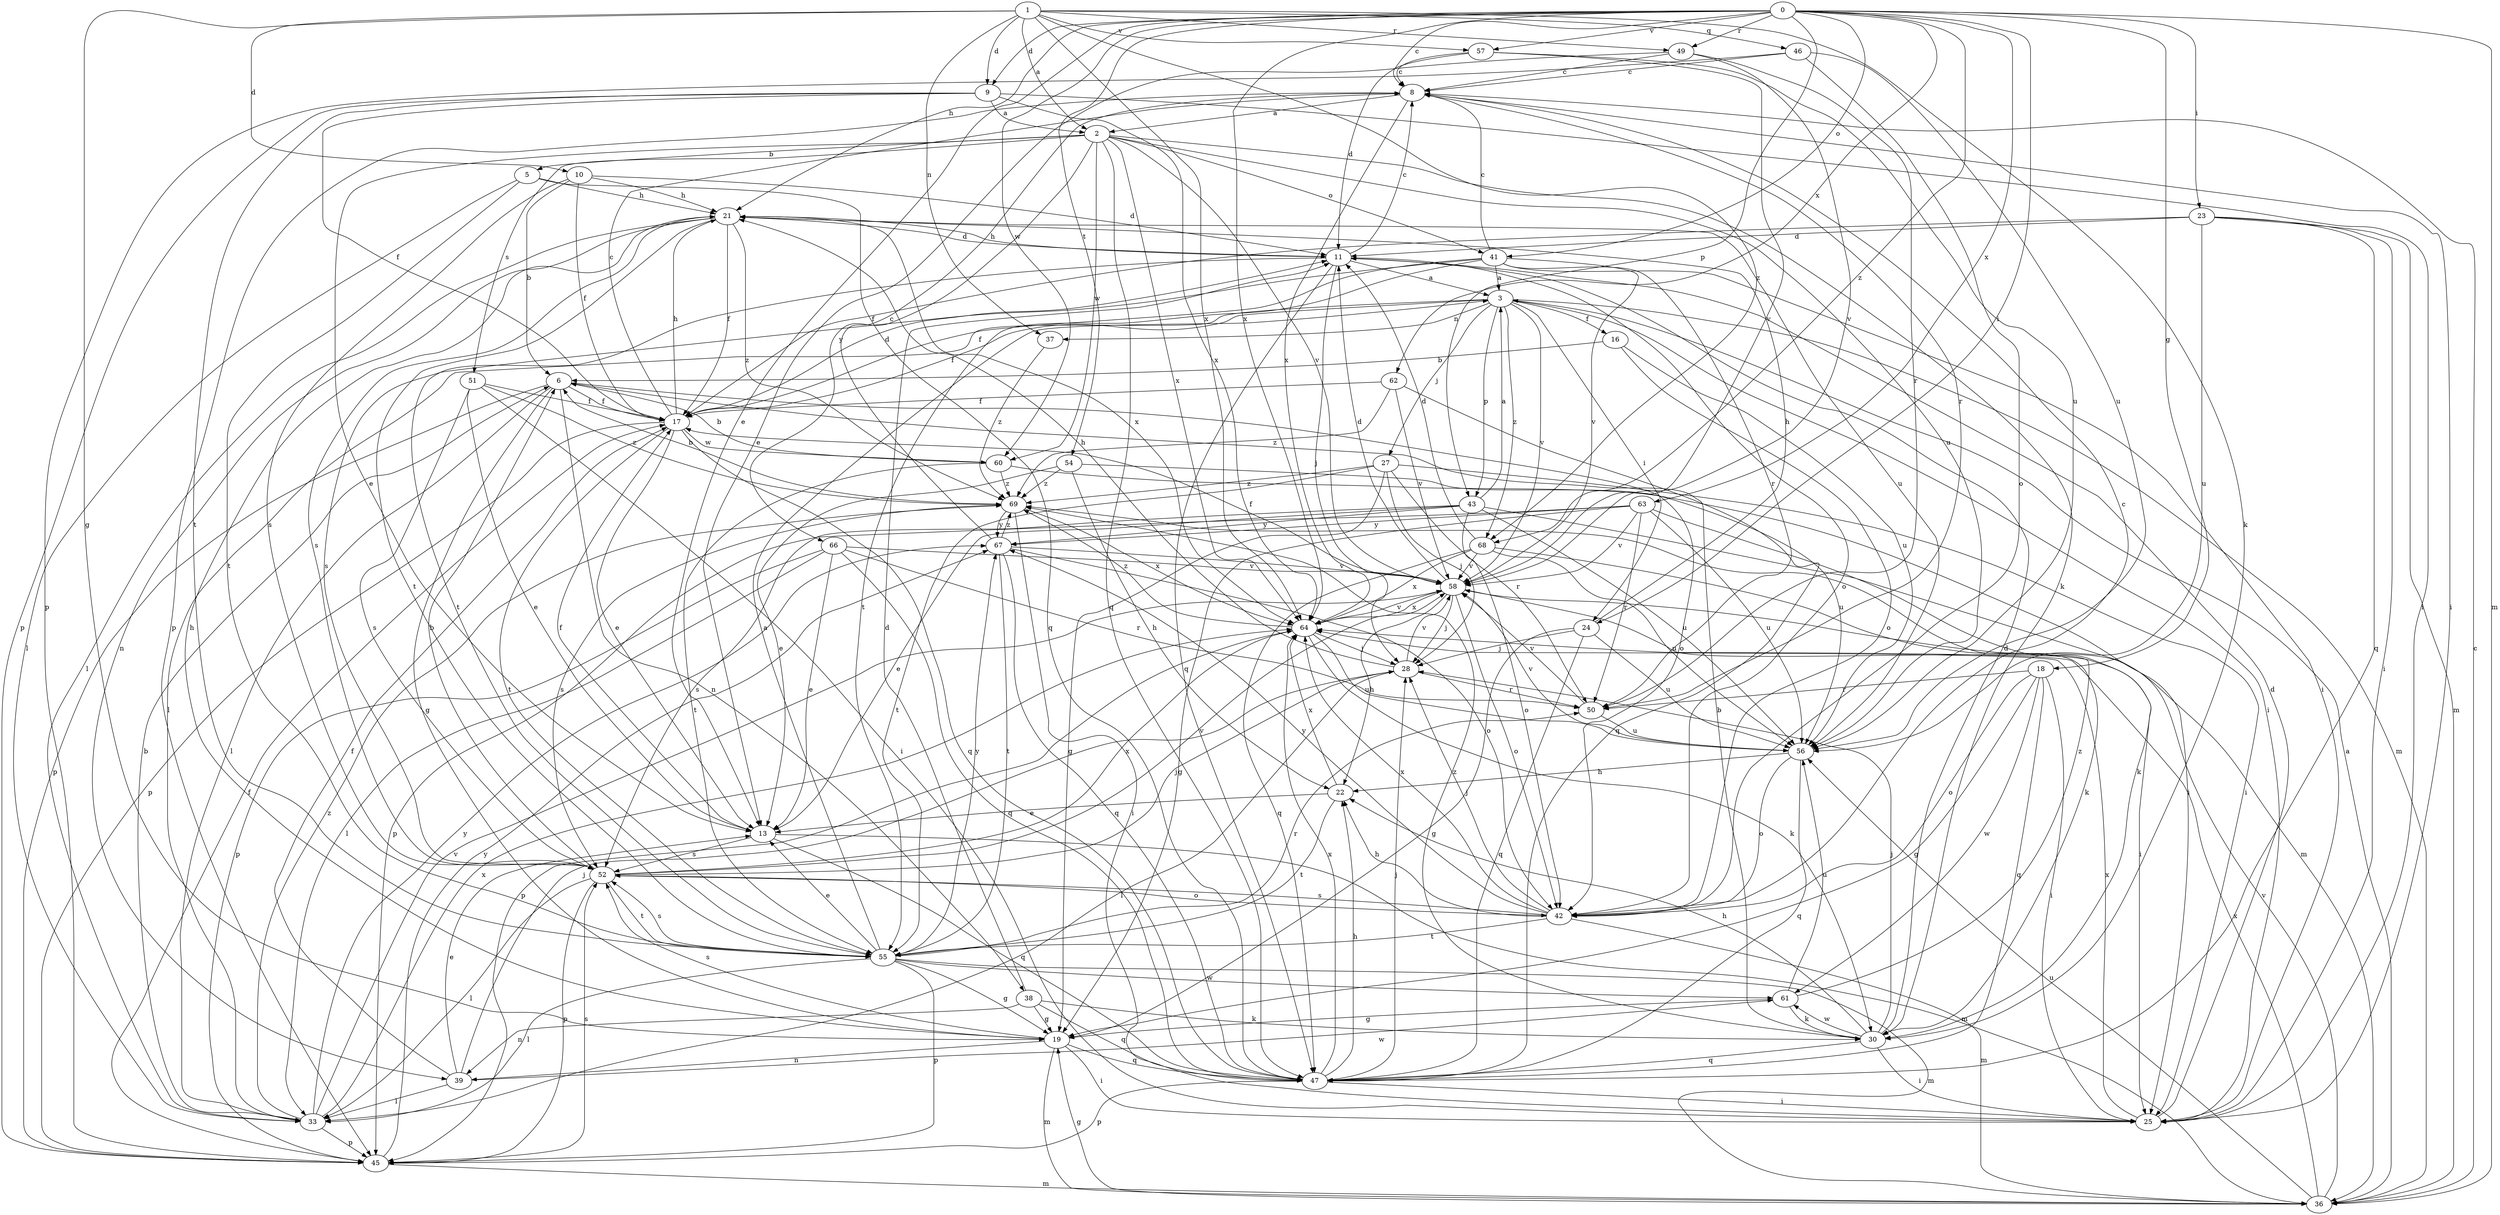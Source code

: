 strict digraph  {
0;
1;
2;
3;
5;
6;
8;
9;
10;
11;
13;
16;
17;
18;
19;
21;
22;
23;
24;
25;
27;
28;
30;
33;
36;
37;
38;
39;
41;
42;
43;
45;
46;
47;
49;
50;
51;
52;
54;
55;
56;
57;
58;
60;
61;
62;
63;
64;
66;
67;
68;
69;
0 -> 8  [label=c];
0 -> 9  [label=d];
0 -> 13  [label=e];
0 -> 18  [label=g];
0 -> 21  [label=h];
0 -> 23  [label=i];
0 -> 24  [label=i];
0 -> 36  [label=m];
0 -> 41  [label=o];
0 -> 43  [label=p];
0 -> 49  [label=r];
0 -> 54  [label=t];
0 -> 57  [label=v];
0 -> 60  [label=w];
0 -> 62  [label=x];
0 -> 63  [label=x];
0 -> 64  [label=x];
0 -> 68  [label=z];
1 -> 2  [label=a];
1 -> 9  [label=d];
1 -> 10  [label=d];
1 -> 19  [label=g];
1 -> 30  [label=k];
1 -> 37  [label=n];
1 -> 46  [label=q];
1 -> 49  [label=r];
1 -> 57  [label=v];
1 -> 64  [label=x];
1 -> 68  [label=z];
2 -> 5  [label=b];
2 -> 13  [label=e];
2 -> 30  [label=k];
2 -> 41  [label=o];
2 -> 47  [label=q];
2 -> 51  [label=s];
2 -> 56  [label=u];
2 -> 58  [label=v];
2 -> 60  [label=w];
2 -> 64  [label=x];
2 -> 66  [label=y];
3 -> 16  [label=f];
3 -> 17  [label=f];
3 -> 24  [label=i];
3 -> 25  [label=i];
3 -> 27  [label=j];
3 -> 33  [label=l];
3 -> 36  [label=m];
3 -> 37  [label=n];
3 -> 43  [label=p];
3 -> 58  [label=v];
3 -> 68  [label=z];
5 -> 21  [label=h];
5 -> 33  [label=l];
5 -> 47  [label=q];
5 -> 55  [label=t];
6 -> 17  [label=f];
6 -> 19  [label=g];
6 -> 33  [label=l];
6 -> 38  [label=n];
6 -> 42  [label=o];
6 -> 45  [label=p];
8 -> 2  [label=a];
8 -> 25  [label=i];
8 -> 45  [label=p];
8 -> 50  [label=r];
8 -> 64  [label=x];
9 -> 2  [label=a];
9 -> 17  [label=f];
9 -> 25  [label=i];
9 -> 45  [label=p];
9 -> 55  [label=t];
9 -> 64  [label=x];
10 -> 6  [label=b];
10 -> 11  [label=d];
10 -> 17  [label=f];
10 -> 21  [label=h];
10 -> 52  [label=s];
11 -> 3  [label=a];
11 -> 8  [label=c];
11 -> 21  [label=h];
11 -> 28  [label=j];
11 -> 42  [label=o];
11 -> 47  [label=q];
11 -> 55  [label=t];
13 -> 17  [label=f];
13 -> 36  [label=m];
13 -> 47  [label=q];
13 -> 52  [label=s];
16 -> 6  [label=b];
16 -> 42  [label=o];
16 -> 56  [label=u];
17 -> 8  [label=c];
17 -> 11  [label=d];
17 -> 13  [label=e];
17 -> 21  [label=h];
17 -> 45  [label=p];
17 -> 47  [label=q];
17 -> 55  [label=t];
17 -> 60  [label=w];
18 -> 19  [label=g];
18 -> 25  [label=i];
18 -> 42  [label=o];
18 -> 47  [label=q];
18 -> 50  [label=r];
18 -> 61  [label=w];
19 -> 21  [label=h];
19 -> 25  [label=i];
19 -> 36  [label=m];
19 -> 39  [label=n];
19 -> 47  [label=q];
19 -> 52  [label=s];
21 -> 11  [label=d];
21 -> 17  [label=f];
21 -> 33  [label=l];
21 -> 39  [label=n];
21 -> 52  [label=s];
21 -> 55  [label=t];
21 -> 56  [label=u];
21 -> 64  [label=x];
21 -> 69  [label=z];
22 -> 13  [label=e];
22 -> 55  [label=t];
22 -> 64  [label=x];
23 -> 11  [label=d];
23 -> 17  [label=f];
23 -> 25  [label=i];
23 -> 36  [label=m];
23 -> 47  [label=q];
23 -> 56  [label=u];
24 -> 19  [label=g];
24 -> 21  [label=h];
24 -> 28  [label=j];
24 -> 47  [label=q];
24 -> 56  [label=u];
25 -> 11  [label=d];
25 -> 64  [label=x];
27 -> 19  [label=g];
27 -> 25  [label=i];
27 -> 28  [label=j];
27 -> 50  [label=r];
27 -> 55  [label=t];
27 -> 69  [label=z];
28 -> 21  [label=h];
28 -> 33  [label=l];
28 -> 50  [label=r];
28 -> 58  [label=v];
30 -> 6  [label=b];
30 -> 11  [label=d];
30 -> 22  [label=h];
30 -> 25  [label=i];
30 -> 28  [label=j];
30 -> 47  [label=q];
30 -> 61  [label=w];
30 -> 69  [label=z];
33 -> 6  [label=b];
33 -> 45  [label=p];
33 -> 58  [label=v];
33 -> 64  [label=x];
33 -> 67  [label=y];
33 -> 69  [label=z];
36 -> 3  [label=a];
36 -> 8  [label=c];
36 -> 19  [label=g];
36 -> 56  [label=u];
36 -> 58  [label=v];
36 -> 64  [label=x];
37 -> 69  [label=z];
38 -> 11  [label=d];
38 -> 19  [label=g];
38 -> 30  [label=k];
38 -> 39  [label=n];
38 -> 47  [label=q];
39 -> 13  [label=e];
39 -> 17  [label=f];
39 -> 28  [label=j];
39 -> 33  [label=l];
39 -> 61  [label=w];
41 -> 3  [label=a];
41 -> 8  [label=c];
41 -> 17  [label=f];
41 -> 25  [label=i];
41 -> 50  [label=r];
41 -> 52  [label=s];
41 -> 55  [label=t];
41 -> 58  [label=v];
42 -> 8  [label=c];
42 -> 22  [label=h];
42 -> 28  [label=j];
42 -> 36  [label=m];
42 -> 52  [label=s];
42 -> 55  [label=t];
42 -> 64  [label=x];
42 -> 67  [label=y];
43 -> 3  [label=a];
43 -> 13  [label=e];
43 -> 36  [label=m];
43 -> 42  [label=o];
43 -> 52  [label=s];
43 -> 56  [label=u];
43 -> 67  [label=y];
45 -> 17  [label=f];
45 -> 36  [label=m];
45 -> 52  [label=s];
45 -> 67  [label=y];
46 -> 8  [label=c];
46 -> 42  [label=o];
46 -> 45  [label=p];
46 -> 56  [label=u];
47 -> 22  [label=h];
47 -> 25  [label=i];
47 -> 28  [label=j];
47 -> 45  [label=p];
47 -> 64  [label=x];
49 -> 8  [label=c];
49 -> 13  [label=e];
49 -> 50  [label=r];
49 -> 58  [label=v];
50 -> 56  [label=u];
50 -> 58  [label=v];
51 -> 13  [label=e];
51 -> 17  [label=f];
51 -> 25  [label=i];
51 -> 52  [label=s];
51 -> 69  [label=z];
52 -> 6  [label=b];
52 -> 28  [label=j];
52 -> 33  [label=l];
52 -> 42  [label=o];
52 -> 45  [label=p];
52 -> 55  [label=t];
52 -> 58  [label=v];
52 -> 64  [label=x];
54 -> 13  [label=e];
54 -> 22  [label=h];
54 -> 56  [label=u];
54 -> 69  [label=z];
55 -> 3  [label=a];
55 -> 13  [label=e];
55 -> 19  [label=g];
55 -> 33  [label=l];
55 -> 36  [label=m];
55 -> 45  [label=p];
55 -> 50  [label=r];
55 -> 52  [label=s];
55 -> 61  [label=w];
55 -> 67  [label=y];
56 -> 22  [label=h];
56 -> 42  [label=o];
56 -> 47  [label=q];
56 -> 58  [label=v];
57 -> 8  [label=c];
57 -> 11  [label=d];
57 -> 56  [label=u];
57 -> 58  [label=v];
58 -> 11  [label=d];
58 -> 17  [label=f];
58 -> 22  [label=h];
58 -> 25  [label=i];
58 -> 28  [label=j];
58 -> 42  [label=o];
58 -> 64  [label=x];
60 -> 6  [label=b];
60 -> 25  [label=i];
60 -> 55  [label=t];
60 -> 69  [label=z];
61 -> 19  [label=g];
61 -> 30  [label=k];
61 -> 56  [label=u];
61 -> 69  [label=z];
62 -> 17  [label=f];
62 -> 47  [label=q];
62 -> 58  [label=v];
62 -> 69  [label=z];
63 -> 19  [label=g];
63 -> 30  [label=k];
63 -> 45  [label=p];
63 -> 50  [label=r];
63 -> 56  [label=u];
63 -> 58  [label=v];
63 -> 67  [label=y];
64 -> 28  [label=j];
64 -> 30  [label=k];
64 -> 45  [label=p];
64 -> 56  [label=u];
64 -> 58  [label=v];
64 -> 69  [label=z];
66 -> 13  [label=e];
66 -> 33  [label=l];
66 -> 45  [label=p];
66 -> 47  [label=q];
66 -> 50  [label=r];
66 -> 58  [label=v];
67 -> 8  [label=c];
67 -> 42  [label=o];
67 -> 47  [label=q];
67 -> 55  [label=t];
67 -> 58  [label=v];
67 -> 69  [label=z];
68 -> 11  [label=d];
68 -> 30  [label=k];
68 -> 47  [label=q];
68 -> 56  [label=u];
68 -> 58  [label=v];
68 -> 64  [label=x];
69 -> 6  [label=b];
69 -> 25  [label=i];
69 -> 52  [label=s];
69 -> 64  [label=x];
69 -> 67  [label=y];
}
